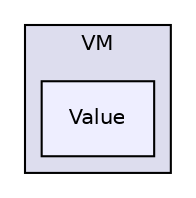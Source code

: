 digraph "C:/Users/folae/Documents/Code/Big-Projects/ArkScript/Ark/include/Ark/VM/Value" {
  compound=true
  node [ fontsize="10", fontname="Helvetica"];
  edge [ labelfontsize="10", labelfontname="Helvetica"];
  subgraph clusterdir_222307dbf92126e8e24c7a501f533901 {
    graph [ bgcolor="#ddddee", pencolor="black", label="VM" fontname="Helvetica", fontsize="10", URL="dir_222307dbf92126e8e24c7a501f533901.html"]
  dir_8b24a7a1990a673376c80714d0238024 [shape=box, label="Value", style="filled", fillcolor="#eeeeff", pencolor="black", URL="dir_8b24a7a1990a673376c80714d0238024.html"];
  }
}
